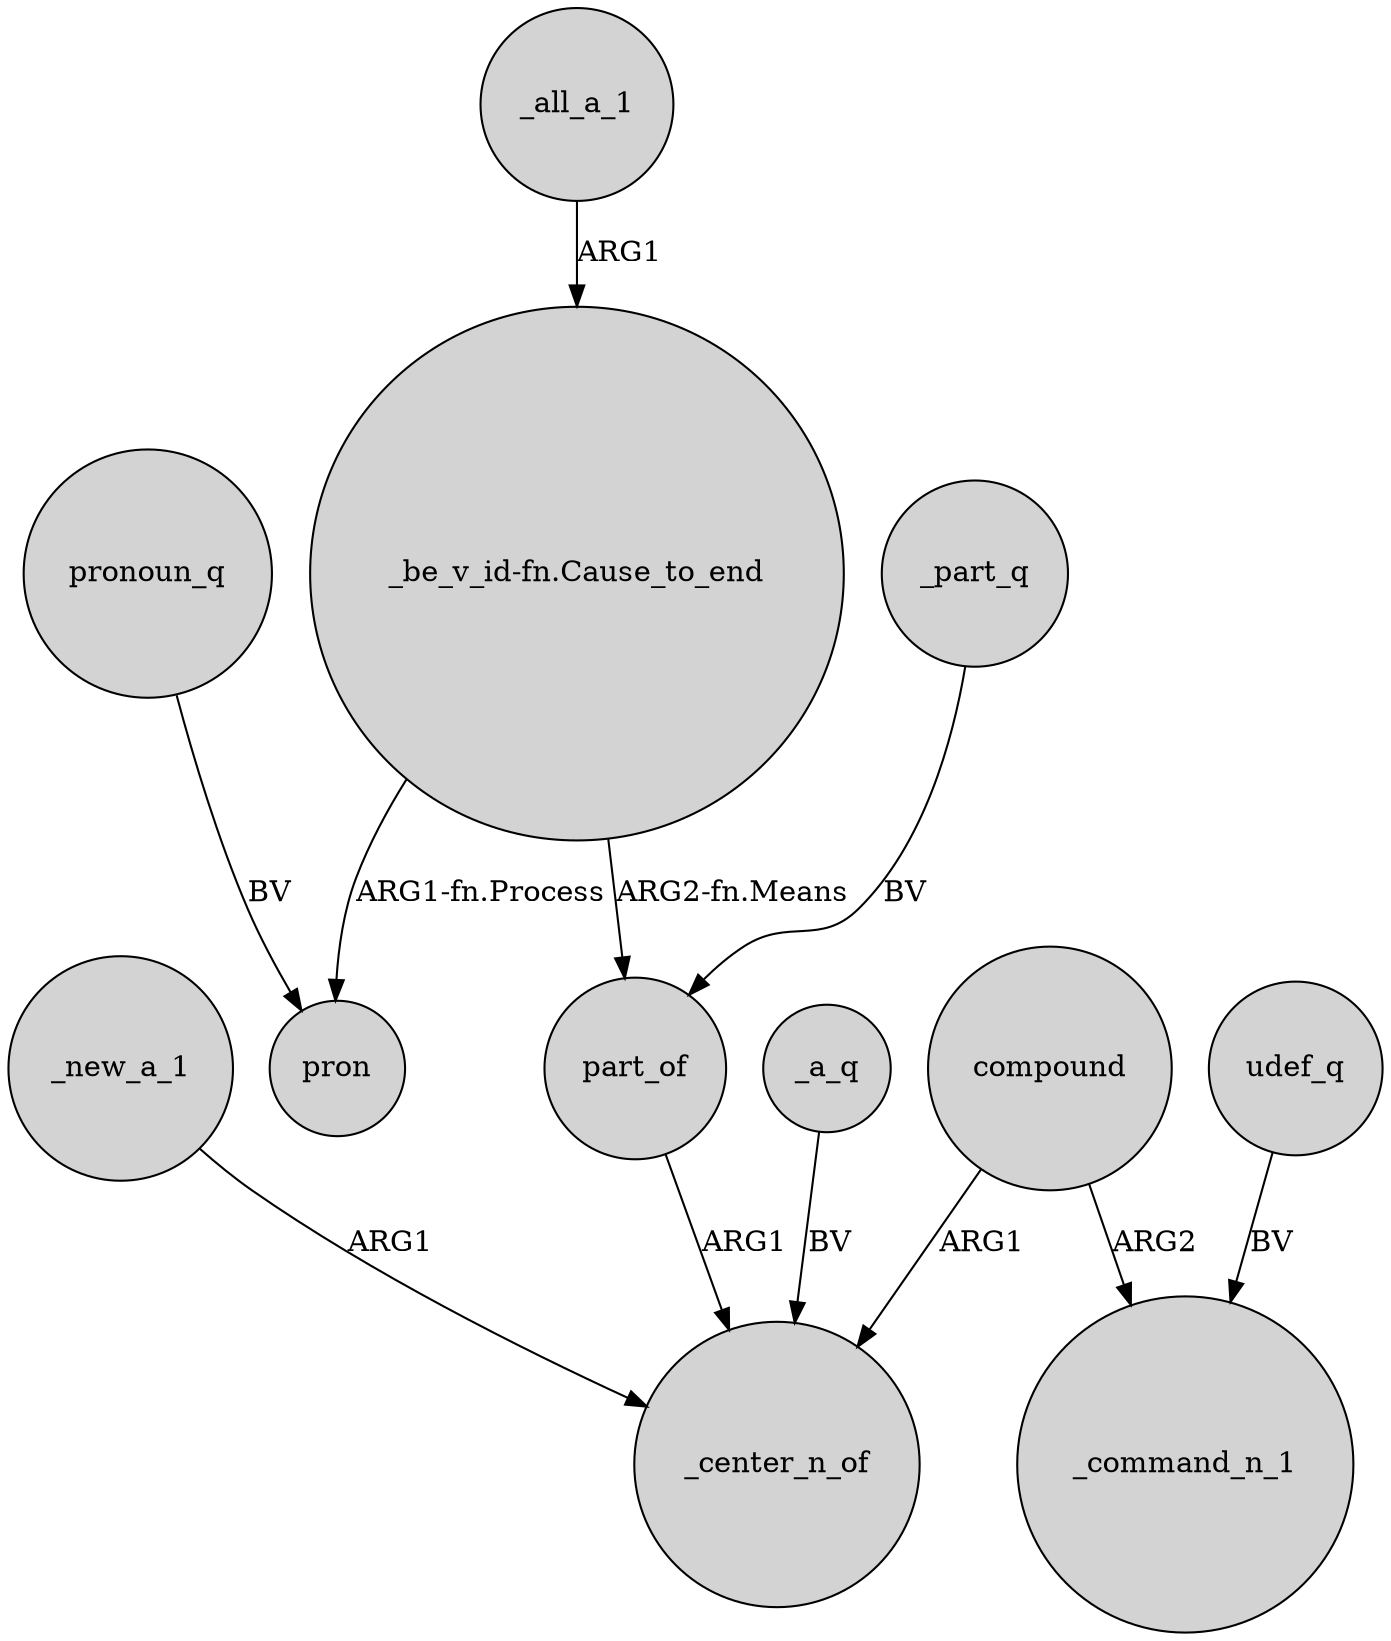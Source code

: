 digraph {
	node [shape=circle style=filled]
	_new_a_1 -> _center_n_of [label=ARG1]
	"_be_v_id-fn.Cause_to_end" -> part_of [label="ARG2-fn.Means"]
	udef_q -> _command_n_1 [label=BV]
	_a_q -> _center_n_of [label=BV]
	compound -> _center_n_of [label=ARG1]
	part_of -> _center_n_of [label=ARG1]
	compound -> _command_n_1 [label=ARG2]
	pronoun_q -> pron [label=BV]
	"_be_v_id-fn.Cause_to_end" -> pron [label="ARG1-fn.Process"]
	_all_a_1 -> "_be_v_id-fn.Cause_to_end" [label=ARG1]
	_part_q -> part_of [label=BV]
}
